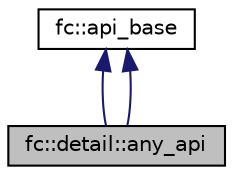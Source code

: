 digraph "fc::detail::any_api"
{
  edge [fontname="Helvetica",fontsize="10",labelfontname="Helvetica",labelfontsize="10"];
  node [fontname="Helvetica",fontsize="10",shape=record];
  Node0 [label="fc::detail::any_api",height=0.2,width=0.4,color="black", fillcolor="grey75", style="filled", fontcolor="black"];
  Node1 -> Node0 [dir="back",color="midnightblue",fontsize="10",style="solid"];
  Node1 [label="fc::api_base",height=0.2,width=0.4,color="black", fillcolor="white", style="filled",URL="$classfc_1_1api__base.html"];
  Node1 -> Node0 [dir="back",color="midnightblue",fontsize="10",style="solid"];
}
